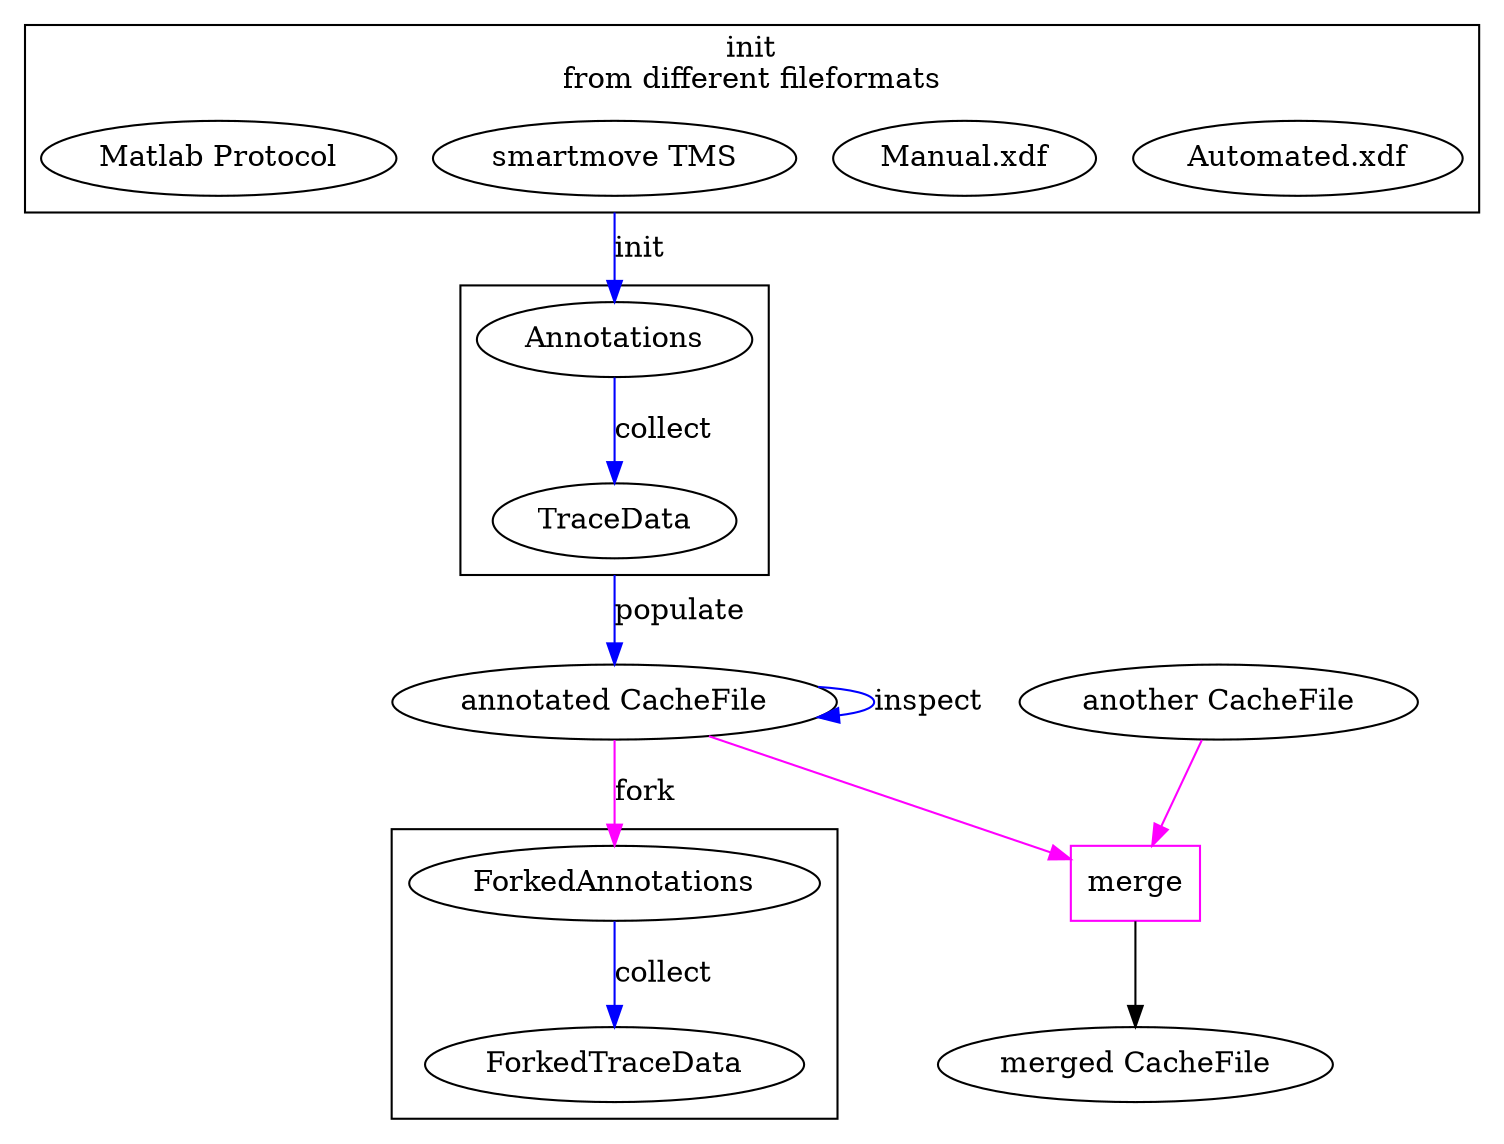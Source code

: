    digraph G{
        
    compound=true;
    #rankdir = LR;    
    # splines=ortho

    subgraph cluster0 {
      label = "init\nfrom different fileformats"
      
      axdf[label="Automated.xdf"]
      nxdf[label="Manual.xdf"]
      smartmove[label="smartmove TMS"]
      mat[label="Matlab Protocol"]
      }

    subgraph cluster1{
    rank = 1     
     Annotations
     TraceData
    }
    
    subgraph cluster2{
    rank = 1     
     ForkedAnnotations
     ForkedTraceData
    }
        

    cache[label="annotated CacheFile"]
    cache1[label="another CacheFile"]
    merged[label="merged CacheFile"]

    merge[shape="rect", color=magenta]
    cache -> merge[color=magenta]
    cache1 -> merge[color=magenta]
    merge -> merged

    smartmove -> Annotations[ltail=cluster0] [label="init", color="blue"];    
    Annotations -> TraceData [label="collect", color="blue"];
    TraceData -> cache[ltail=cluster1, lhead=cluster2] [label="populate", color="blue"];
    cache -> ForkedAnnotations [lhead=cluster1] [label="fork", color="magenta"];
  
    ForkedAnnotations -> ForkedTraceData [label="collect", color="blue"];

    cache -> cache [label="inspect", color=blue]
    
   }
